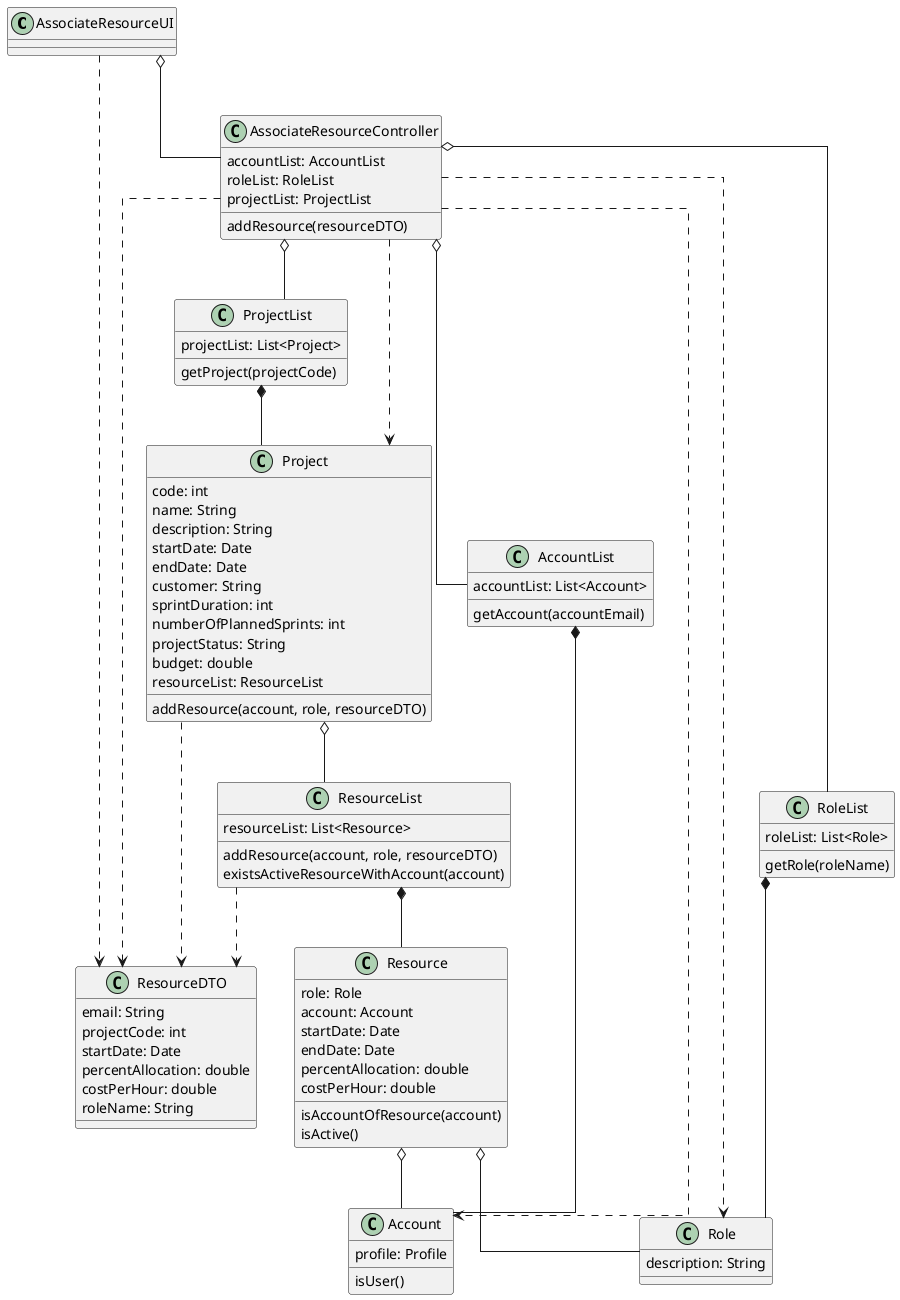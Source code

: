 @startuml

skinparam linetype ortho

class AssociateResourceUI {
}

class ResourceDTO {
email: String
projectCode: int
startDate: Date
percentAllocation: double
costPerHour: double
roleName: String
}

class AssociateResourceController {
accountList: AccountList
roleList: RoleList
projectList: ProjectList
addResource(resourceDTO)
}

class AccountList {
accountList: List<Account>
getAccount(accountEmail)
}

class Account {
profile: Profile
isUser()
}

class RoleList {
roleList: List<Role>
getRole(roleName)
}

class Role {
description: String
}

class ProjectList {
projectList: List<Project>
getProject(projectCode)
}

class Project {
code: int
name: String
description: String
startDate: Date
endDate: Date
customer: String
sprintDuration: int
numberOfPlannedSprints: int
projectStatus: String
budget: double
resourceList: ResourceList
addResource(account, role, resourceDTO)
}

class ResourceList {
resourceList: List<Resource>
addResource(account, role, resourceDTO)
existsActiveResourceWithAccount(account)
}

class Resource {
role: Role
account: Account
startDate: Date
endDate: Date
percentAllocation: double
costPerHour: double
isAccountOfResource(account)
isActive()
}

AssociateResourceUI o-- AssociateResourceController
AssociateResourceController o-- ProjectList
ProjectList *-- Project
Project o-- ResourceList
ResourceList *-- Resource
AccountList *-- Account
RoleList *-- Role
AssociateResourceController o-- AccountList
AssociateResourceController ..> Account
AssociateResourceController o-- RoleList
Resource o-- Account
Resource o-- Role
AssociateResourceUI ..> ResourceDTO
AssociateResourceController ..> ResourceDTO
Project ..> ResourceDTO
ResourceList ..> ResourceDTO
AssociateResourceController ..> Project
AssociateResourceController ..> Role
@enduml